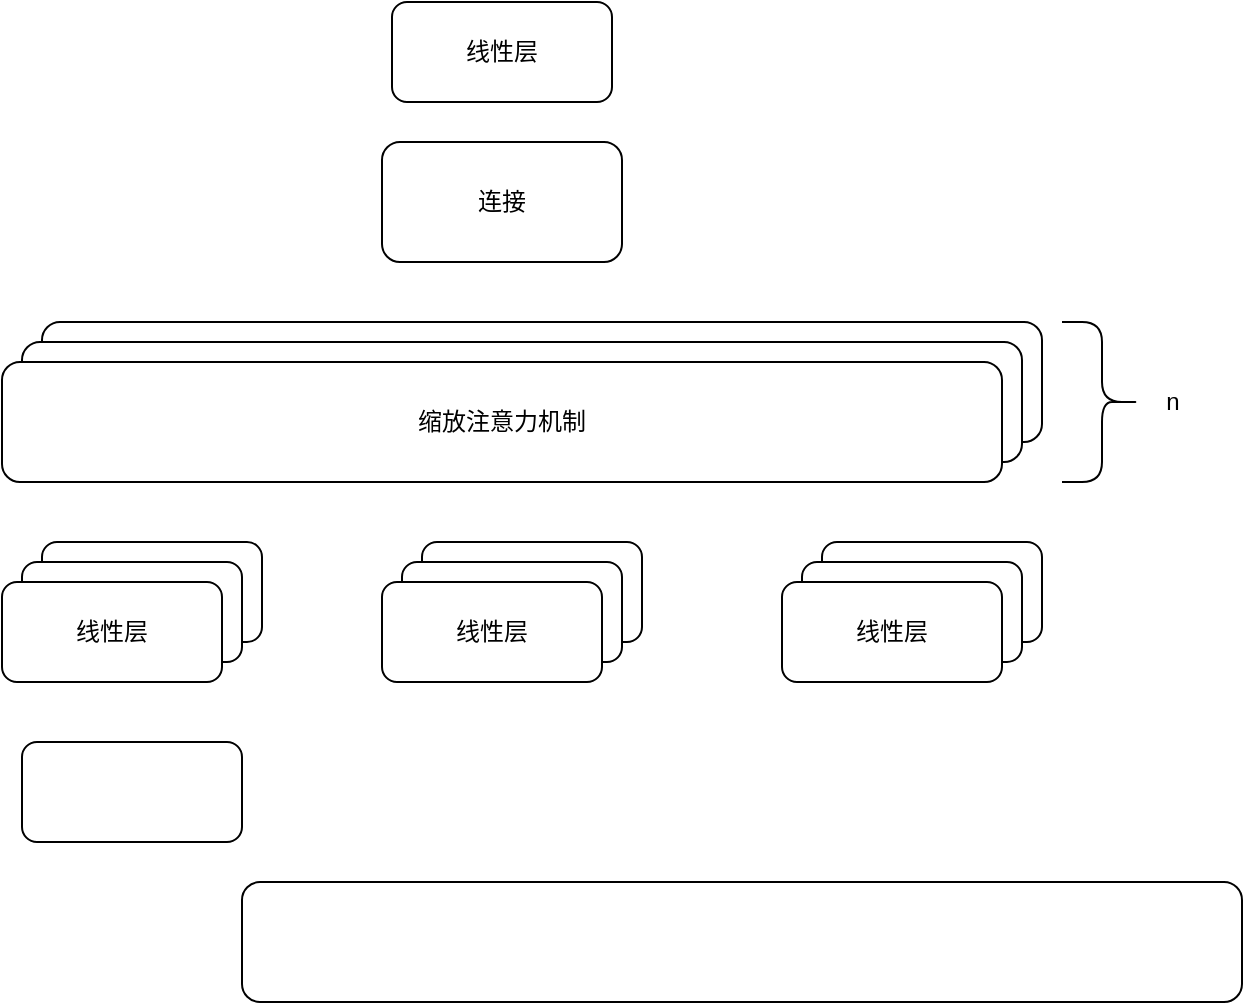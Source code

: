 <mxfile version="24.4.0" type="github">
  <diagram name="第 1 页" id="X00CZErsw5lxIn04xf_R">
    <mxGraphModel dx="1213" dy="631" grid="1" gridSize="10" guides="1" tooltips="1" connect="1" arrows="1" fold="1" page="1" pageScale="1" pageWidth="827" pageHeight="1169" math="0" shadow="0">
      <root>
        <mxCell id="0" />
        <mxCell id="1" parent="0" />
        <mxCell id="4k-sA4LPTLcVA16bypzs-111" value="" style="rounded=1;whiteSpace=wrap;html=1;" vertex="1" parent="1">
          <mxGeometry x="170" y="180" width="500" height="60" as="geometry" />
        </mxCell>
        <mxCell id="4k-sA4LPTLcVA16bypzs-110" value="" style="rounded=1;whiteSpace=wrap;html=1;" vertex="1" parent="1">
          <mxGeometry x="160" y="190" width="500" height="60" as="geometry" />
        </mxCell>
        <mxCell id="4k-sA4LPTLcVA16bypzs-102" value="" style="rounded=1;whiteSpace=wrap;html=1;" vertex="1" parent="1">
          <mxGeometry x="170" y="290" width="110" height="50" as="geometry" />
        </mxCell>
        <mxCell id="4k-sA4LPTLcVA16bypzs-101" value="" style="rounded=1;whiteSpace=wrap;html=1;" vertex="1" parent="1">
          <mxGeometry x="160" y="300" width="110" height="50" as="geometry" />
        </mxCell>
        <mxCell id="4k-sA4LPTLcVA16bypzs-90" value="线性层" style="rounded=1;whiteSpace=wrap;html=1;" vertex="1" parent="1">
          <mxGeometry x="150" y="310" width="110" height="50" as="geometry" />
        </mxCell>
        <mxCell id="4k-sA4LPTLcVA16bypzs-93" value="缩放注意力机制" style="rounded=1;whiteSpace=wrap;html=1;" vertex="1" parent="1">
          <mxGeometry x="150" y="200" width="500" height="60" as="geometry" />
        </mxCell>
        <mxCell id="4k-sA4LPTLcVA16bypzs-94" value="连接" style="rounded=1;whiteSpace=wrap;html=1;" vertex="1" parent="1">
          <mxGeometry x="340" y="90" width="120" height="60" as="geometry" />
        </mxCell>
        <mxCell id="4k-sA4LPTLcVA16bypzs-98" value="线性层" style="rounded=1;whiteSpace=wrap;html=1;" vertex="1" parent="1">
          <mxGeometry x="345" y="20" width="110" height="50" as="geometry" />
        </mxCell>
        <mxCell id="4k-sA4LPTLcVA16bypzs-100" value="" style="rounded=1;whiteSpace=wrap;html=1;" vertex="1" parent="1">
          <mxGeometry x="160" y="390" width="110" height="50" as="geometry" />
        </mxCell>
        <mxCell id="4k-sA4LPTLcVA16bypzs-103" value="" style="rounded=1;whiteSpace=wrap;html=1;" vertex="1" parent="1">
          <mxGeometry x="360" y="290" width="110" height="50" as="geometry" />
        </mxCell>
        <mxCell id="4k-sA4LPTLcVA16bypzs-104" value="" style="rounded=1;whiteSpace=wrap;html=1;" vertex="1" parent="1">
          <mxGeometry x="350" y="300" width="110" height="50" as="geometry" />
        </mxCell>
        <mxCell id="4k-sA4LPTLcVA16bypzs-105" value="线性层" style="rounded=1;whiteSpace=wrap;html=1;" vertex="1" parent="1">
          <mxGeometry x="340" y="310" width="110" height="50" as="geometry" />
        </mxCell>
        <mxCell id="4k-sA4LPTLcVA16bypzs-106" value="" style="rounded=1;whiteSpace=wrap;html=1;" vertex="1" parent="1">
          <mxGeometry x="560" y="290" width="110" height="50" as="geometry" />
        </mxCell>
        <mxCell id="4k-sA4LPTLcVA16bypzs-107" value="" style="rounded=1;whiteSpace=wrap;html=1;" vertex="1" parent="1">
          <mxGeometry x="550" y="300" width="110" height="50" as="geometry" />
        </mxCell>
        <mxCell id="4k-sA4LPTLcVA16bypzs-108" value="线性层" style="rounded=1;whiteSpace=wrap;html=1;" vertex="1" parent="1">
          <mxGeometry x="540" y="310" width="110" height="50" as="geometry" />
        </mxCell>
        <mxCell id="4k-sA4LPTLcVA16bypzs-109" value="" style="rounded=1;whiteSpace=wrap;html=1;" vertex="1" parent="1">
          <mxGeometry x="270" y="460" width="500" height="60" as="geometry" />
        </mxCell>
        <mxCell id="4k-sA4LPTLcVA16bypzs-113" value="" style="shape=curlyBracket;whiteSpace=wrap;html=1;rounded=1;flipH=1;labelPosition=right;verticalLabelPosition=middle;align=left;verticalAlign=middle;" vertex="1" parent="1">
          <mxGeometry x="680" y="180" width="40" height="80" as="geometry" />
        </mxCell>
        <mxCell id="4k-sA4LPTLcVA16bypzs-115" value="n" style="text;html=1;align=center;verticalAlign=middle;resizable=0;points=[];autosize=1;strokeColor=none;fillColor=none;rotation=0;" vertex="1" parent="1">
          <mxGeometry x="720" y="205" width="30" height="30" as="geometry" />
        </mxCell>
      </root>
    </mxGraphModel>
  </diagram>
</mxfile>
